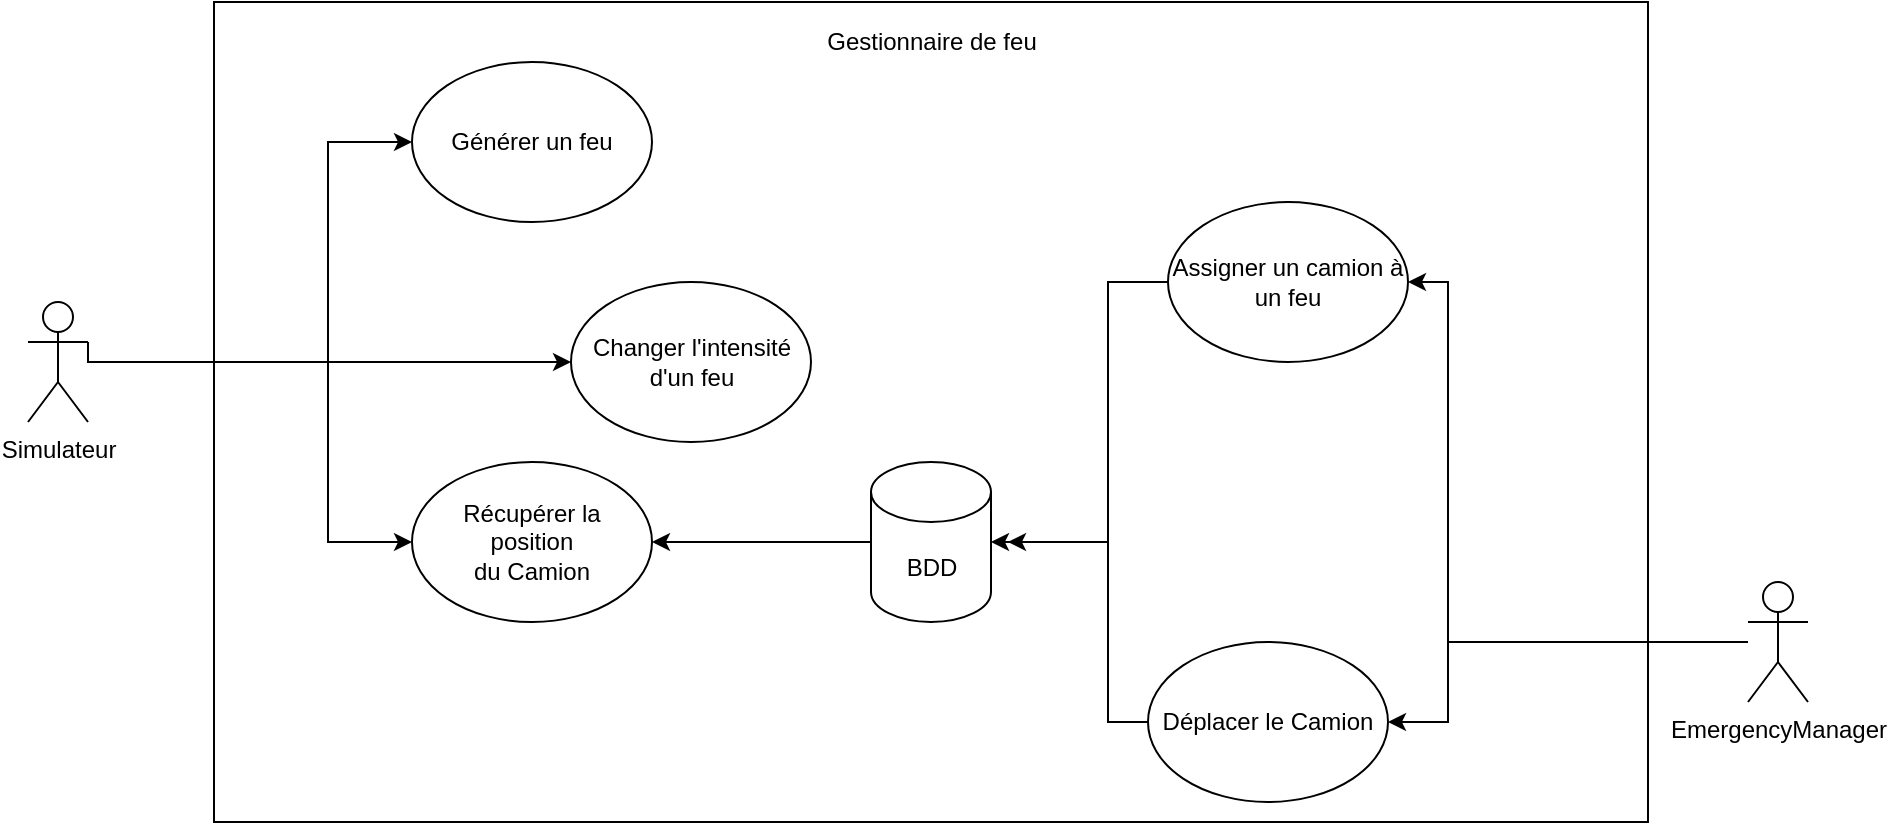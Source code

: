 <mxfile version="14.0.0" type="device"><diagram id="0C9Hk578tuzMM9oL_wjS" name="Page-1"><mxGraphModel dx="1038" dy="508" grid="1" gridSize="10" guides="1" tooltips="1" connect="1" arrows="1" fold="1" page="1" pageScale="1" pageWidth="827" pageHeight="1169" math="0" shadow="0"><root><mxCell id="0"/><mxCell id="1" parent="0"/><mxCell id="4vOB89Bh8szMGy7dUH8O-1" value="" style="rounded=0;whiteSpace=wrap;html=1;" parent="1" vertex="1"><mxGeometry x="133" y="20" width="717" height="410" as="geometry"/></mxCell><mxCell id="4vOB89Bh8szMGy7dUH8O-4" value="Gestionnaire de feu" style="text;html=1;strokeColor=none;fillColor=none;align=center;verticalAlign=middle;whiteSpace=wrap;rounded=0;" parent="1" vertex="1"><mxGeometry x="431.5" y="20" width="120" height="40" as="geometry"/></mxCell><mxCell id="4vOB89Bh8szMGy7dUH8O-6" value="Changer l'intensité d'un feu" style="ellipse;whiteSpace=wrap;html=1;" parent="1" vertex="1"><mxGeometry x="311.5" y="160" width="120" height="80" as="geometry"/></mxCell><mxCell id="4vOB89Bh8szMGy7dUH8O-19" style="edgeStyle=orthogonalEdgeStyle;rounded=0;orthogonalLoop=1;jettySize=auto;html=1;" parent="1" source="4vOB89Bh8szMGy7dUH8O-9" target="4vOB89Bh8szMGy7dUH8O-6" edge="1"><mxGeometry relative="1" as="geometry"/></mxCell><mxCell id="4vOB89Bh8szMGy7dUH8O-21" style="edgeStyle=orthogonalEdgeStyle;rounded=0;orthogonalLoop=1;jettySize=auto;html=1;exitX=1;exitY=0.333;exitDx=0;exitDy=0;exitPerimeter=0;" parent="1" source="4vOB89Bh8szMGy7dUH8O-9" target="4vOB89Bh8szMGy7dUH8O-11" edge="1"><mxGeometry relative="1" as="geometry"><Array as="points"><mxPoint x="70" y="200"/><mxPoint x="190" y="200"/><mxPoint x="190" y="90"/></Array></mxGeometry></mxCell><mxCell id="_qGkYSo0iOvXZlwIfPDH-3" style="edgeStyle=orthogonalEdgeStyle;rounded=0;orthogonalLoop=1;jettySize=auto;html=1;entryX=0;entryY=0.5;entryDx=0;entryDy=0;" parent="1" target="_qGkYSo0iOvXZlwIfPDH-2" edge="1"><mxGeometry relative="1" as="geometry"><mxPoint x="70" y="200" as="sourcePoint"/><Array as="points"><mxPoint x="190" y="200"/><mxPoint x="190" y="290"/></Array></mxGeometry></mxCell><mxCell id="4vOB89Bh8szMGy7dUH8O-9" value="Simulateur" style="shape=umlActor;verticalLabelPosition=bottom;labelBackgroundColor=#ffffff;verticalAlign=top;html=1;outlineConnect=0;" parent="1" vertex="1"><mxGeometry x="40" y="170" width="30" height="60" as="geometry"/></mxCell><mxCell id="4vOB89Bh8szMGy7dUH8O-11" value="Générer un feu" style="ellipse;whiteSpace=wrap;html=1;" parent="1" vertex="1"><mxGeometry x="232" y="50" width="120" height="80" as="geometry"/></mxCell><mxCell id="4vOB89Bh8szMGy7dUH8O-31" style="edgeStyle=orthogonalEdgeStyle;rounded=0;orthogonalLoop=1;jettySize=auto;html=1;entryX=1;entryY=0.5;entryDx=0;entryDy=0;" parent="1" source="4vOB89Bh8szMGy7dUH8O-28" target="4vOB89Bh8szMGy7dUH8O-29" edge="1"><mxGeometry relative="1" as="geometry"><Array as="points"><mxPoint x="750" y="340"/></Array></mxGeometry></mxCell><mxCell id="4vOB89Bh8szMGy7dUH8O-32" style="edgeStyle=orthogonalEdgeStyle;rounded=0;orthogonalLoop=1;jettySize=auto;html=1;entryX=1;entryY=0.5;entryDx=0;entryDy=0;" parent="1" source="4vOB89Bh8szMGy7dUH8O-28" target="4vOB89Bh8szMGy7dUH8O-30" edge="1"><mxGeometry relative="1" as="geometry"><Array as="points"><mxPoint x="750" y="340"/><mxPoint x="750" y="380"/></Array></mxGeometry></mxCell><mxCell id="4vOB89Bh8szMGy7dUH8O-28" value="EmergencyManager" style="shape=umlActor;verticalLabelPosition=bottom;labelBackgroundColor=#ffffff;verticalAlign=top;html=1;outlineConnect=0;" parent="1" vertex="1"><mxGeometry x="900" y="310" width="30" height="60" as="geometry"/></mxCell><mxCell id="4vOB89Bh8szMGy7dUH8O-29" value="Assigner un camion à un feu" style="ellipse;whiteSpace=wrap;html=1;" parent="1" vertex="1"><mxGeometry x="610" y="120" width="120" height="80" as="geometry"/></mxCell><mxCell id="4vOB89Bh8szMGy7dUH8O-30" value="Déplacer le Camion" style="ellipse;whiteSpace=wrap;html=1;" parent="1" vertex="1"><mxGeometry x="600" y="340" width="120" height="80" as="geometry"/></mxCell><mxCell id="_qGkYSo0iOvXZlwIfPDH-2" value="Récupérer la &lt;br&gt;position &lt;br&gt;du Camion" style="ellipse;whiteSpace=wrap;html=1;" parent="1" vertex="1"><mxGeometry x="232" y="250" width="120" height="80" as="geometry"/></mxCell><mxCell id="Dr220rjP40gIG5uw7fAS-1" value="BDD" style="shape=cylinder3;whiteSpace=wrap;html=1;boundedLbl=1;backgroundOutline=1;size=15;" vertex="1" parent="1"><mxGeometry x="461.5" y="250" width="60" height="80" as="geometry"/></mxCell><mxCell id="Dr220rjP40gIG5uw7fAS-4" style="edgeStyle=orthogonalEdgeStyle;rounded=0;orthogonalLoop=1;jettySize=auto;html=1;entryX=1;entryY=0.5;entryDx=0;entryDy=0;entryPerimeter=0;exitX=0;exitY=0.5;exitDx=0;exitDy=0;" edge="1" parent="1" source="4vOB89Bh8szMGy7dUH8O-29" target="Dr220rjP40gIG5uw7fAS-1"><mxGeometry relative="1" as="geometry"><Array as="points"><mxPoint x="580" y="160"/><mxPoint x="580" y="290"/></Array><mxPoint x="910" y="350" as="sourcePoint"/><mxPoint x="740" y="170" as="targetPoint"/></mxGeometry></mxCell><mxCell id="Dr220rjP40gIG5uw7fAS-5" style="edgeStyle=orthogonalEdgeStyle;rounded=0;orthogonalLoop=1;jettySize=auto;html=1;exitX=0;exitY=0.5;exitDx=0;exitDy=0;" edge="1" parent="1" source="4vOB89Bh8szMGy7dUH8O-30"><mxGeometry relative="1" as="geometry"><Array as="points"><mxPoint x="580" y="380"/><mxPoint x="580" y="290"/></Array><mxPoint x="620" y="170" as="sourcePoint"/><mxPoint x="530" y="290" as="targetPoint"/></mxGeometry></mxCell><mxCell id="Dr220rjP40gIG5uw7fAS-6" style="edgeStyle=orthogonalEdgeStyle;rounded=0;orthogonalLoop=1;jettySize=auto;html=1;exitX=0;exitY=0.5;exitDx=0;exitDy=0;exitPerimeter=0;entryX=1;entryY=0.5;entryDx=0;entryDy=0;" edge="1" parent="1" source="Dr220rjP40gIG5uw7fAS-1" target="_qGkYSo0iOvXZlwIfPDH-2"><mxGeometry relative="1" as="geometry"><Array as="points"><mxPoint x="380" y="290"/><mxPoint x="380" y="290"/></Array><mxPoint x="610" y="390" as="sourcePoint"/><mxPoint x="540" y="300" as="targetPoint"/></mxGeometry></mxCell></root></mxGraphModel></diagram></mxfile>